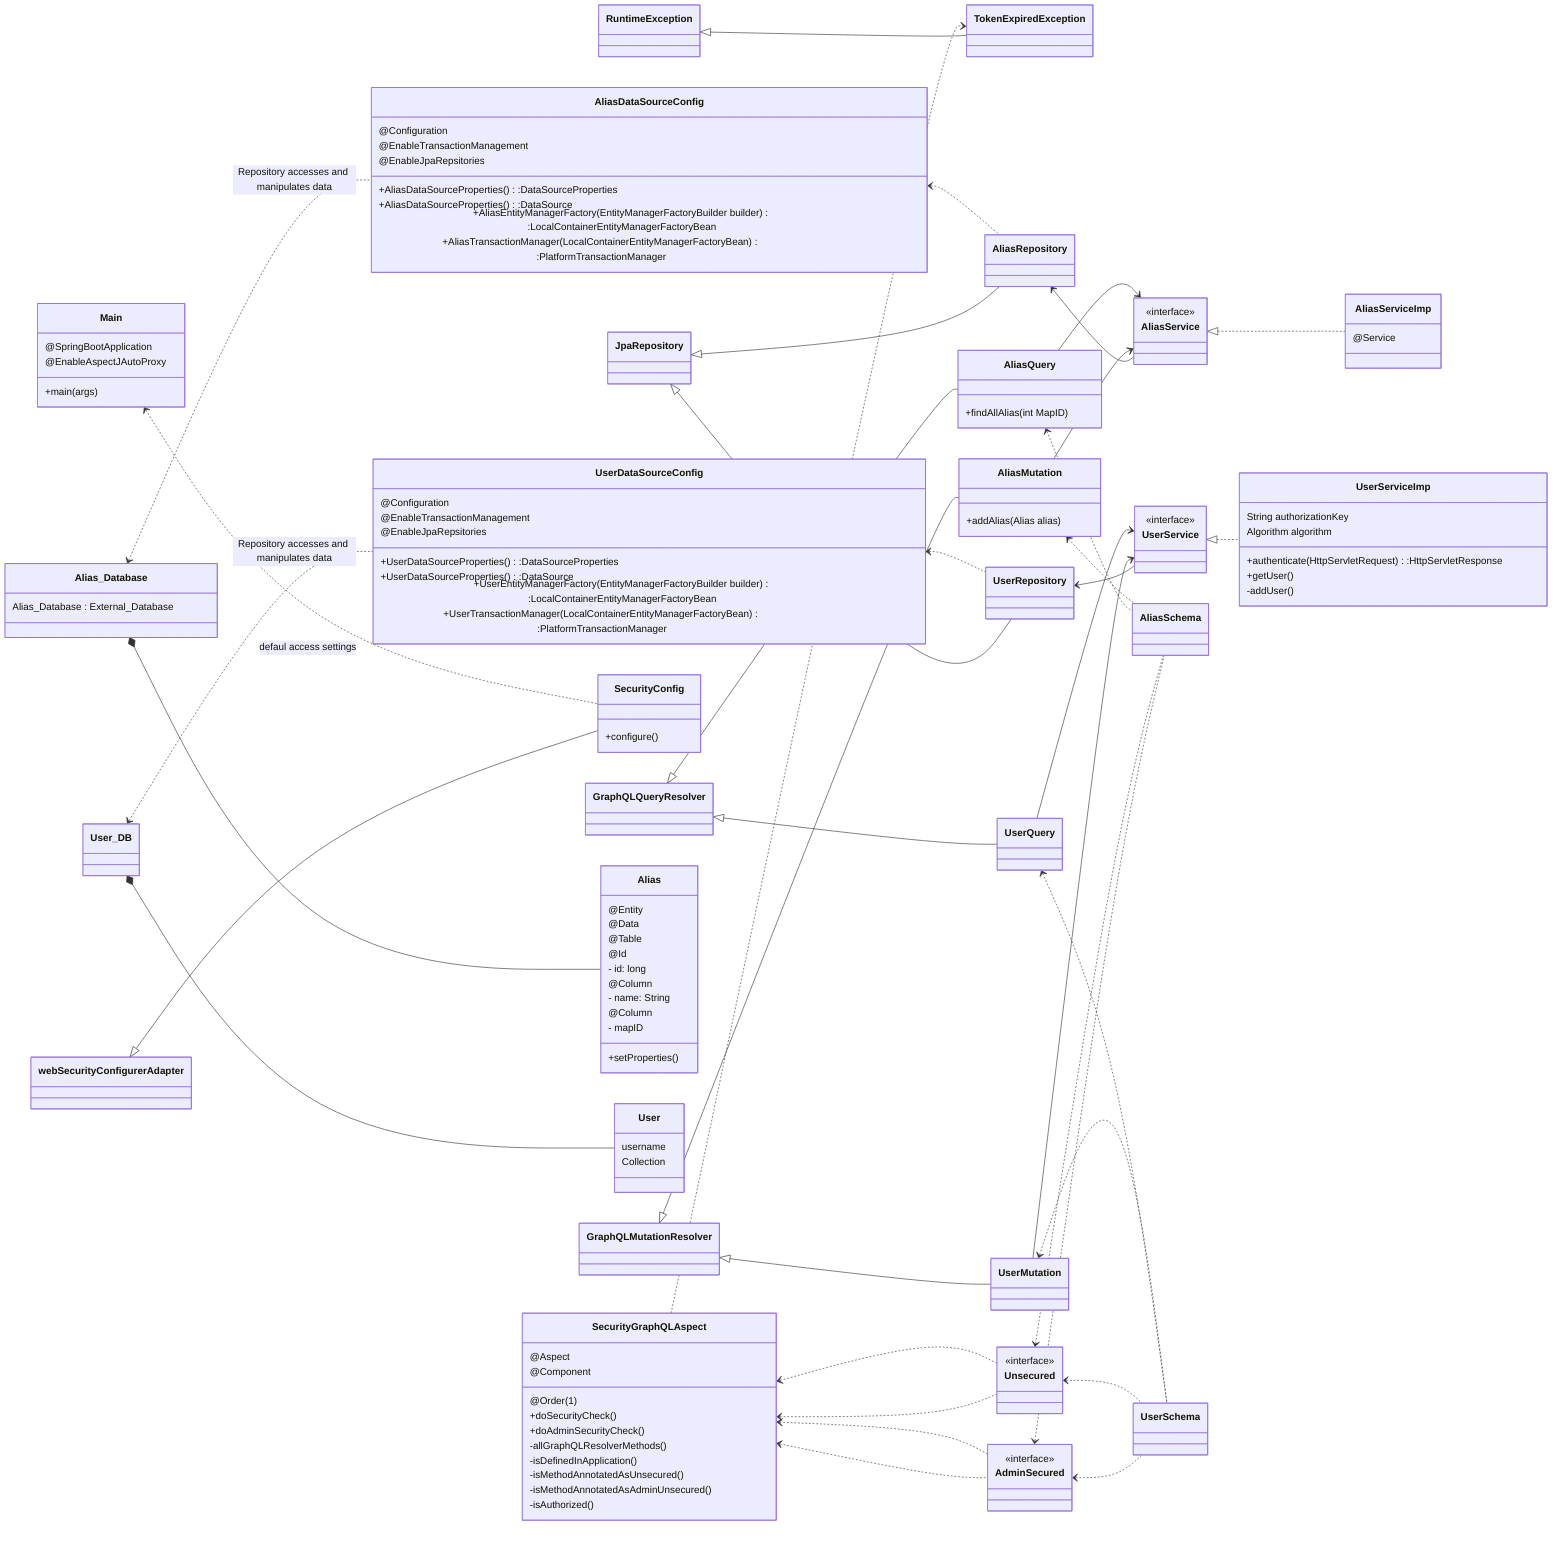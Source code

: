 classDiagram
direction LR

RuntimeException <|-- TokenExpiredException
GraphQLMutationResolver <|-- AliasMutation
GraphQLQueryResolver <|-- AliasQuery
GraphQLMutationResolver <|-- UserMutation
GraphQLQueryResolver <|-- UserQuery
JpaRepository <|-- AliasRepository
JpaRepository <|-- UserRepository
webSecurityConfigurerAdapter <|-- SecurityConfig


AliasService <|.. AliasServiceImp
UserService <|.. UserServiceImp

AliasRepository <-- AliasService
UserRepository <-- UserService

SecurityGraphQLAspect <.. AdminSecured
SecurityGraphQLAspect <.. Unsecured
SecurityGraphQLAspect ..> TokenExpiredException

Alias_Database *-- Alias

User_DB *-- User

AliasMutation --> AliasService
AliasQuery --> AliasService
UserMutation --> UserService
UserQuery --> UserService

Alias_Database <.. AliasDataSourceConfig : Repository accesses and manipulates data
AliasDataSourceConfig <.. AliasRepository
User_DB <.. UserDataSourceConfig : Repository accesses and manipulates data
UserDataSourceConfig <.. UserRepository

AdminSecured <.. AliasSchema
Unsecured <.. AliasSchema
AdminSecured <.. UserSchema
Unsecured <.. UserSchema

Main <.. SecurityConfig : defaul access settings

AdminSecured ..> SecurityGraphQLAspect
Unsecured ..> SecurityGraphQLAspect

AliasQuery <.. AliasSchema
AliasMutation <.. AliasSchema


UserQuery <.. UserSchema    
UserMutation <.. UserSchema


class RuntimeException

class TokenExpiredException


class AliasService{
<<interface>>
}

class AliasServiceImp{
@Service
}

class GraphQLMutationResolver 

class AliasMutation{
+addAlias(Alias alias)
}

class UserMutation

class GraphQLQueryResolver

class UserQuery

class AliasQuery{
+findAllAlias(int MapID)
}


class SecurityConfig{
+configure()
}

class AdminSecured{
<<interface>> 
}

class Unsecured{
<<interface>> 
}

class SecurityGraphQLAspect{
@Aspect
@Component
@Order(1)
+doSecurityCheck()
+doAdminSecurityCheck()
-allGraphQLResolverMethods()
-isDefinedInApplication()
-isMethodAnnotatedAsUnsecured()
-isMethodAnnotatedAsAdminUnsecured()
-isAuthorized()
}



class User{
username
Collection<? extends GranedAuthority>
}


class Alias{
@Entity
@Data
@Table
@Id
- id: long
@Column
- name: String
@Column
- mapID
+setProperties()
}

class AliasDataSourceConfig{ 
@Configuration
@EnableTransactionManagement
@EnableJpaRepsitories
+AliasDataSourceProperties():DataSourceProperties
+AliasDataSourceProperties():DataSource
+AliasEntityManagerFactory(EntityManagerFactoryBuilder builder):LocalContainerEntityManagerFactoryBean 
+AliasTransactionManager(LocalContainerEntityManagerFactoryBean):PlatformTransactionManager 
}  

class UserDataSourceConfig{ 
@Configuration
@EnableTransactionManagement
@EnableJpaRepsitories
+UserDataSourceProperties():DataSourceProperties
+UserDataSourceProperties():DataSource
+UserEntityManagerFactory(EntityManagerFactoryBuilder builder):LocalContainerEntityManagerFactoryBean 
+UserTransactionManager(LocalContainerEntityManagerFactoryBean):PlatformTransactionManager 
}

class webSecurityConfigurerAdapter

class JpaRepository

class AliasRepository

class Alias_Database{
Alias_Database : External_Database
}

class UserService{
<<interface>>
}

class UserServiceImp{
String authorizationKey
Algorithm algorithm
+authenticate(HttpServletRequest):HttpServletResponse 
+getUser()
-addUser()
}

class UserRepository

class User_DB


class AliasSchema
class UserSchema

class Main {
    @SpringBootApplication
    @EnableAspectJAutoProxy 
        +main(args)
}